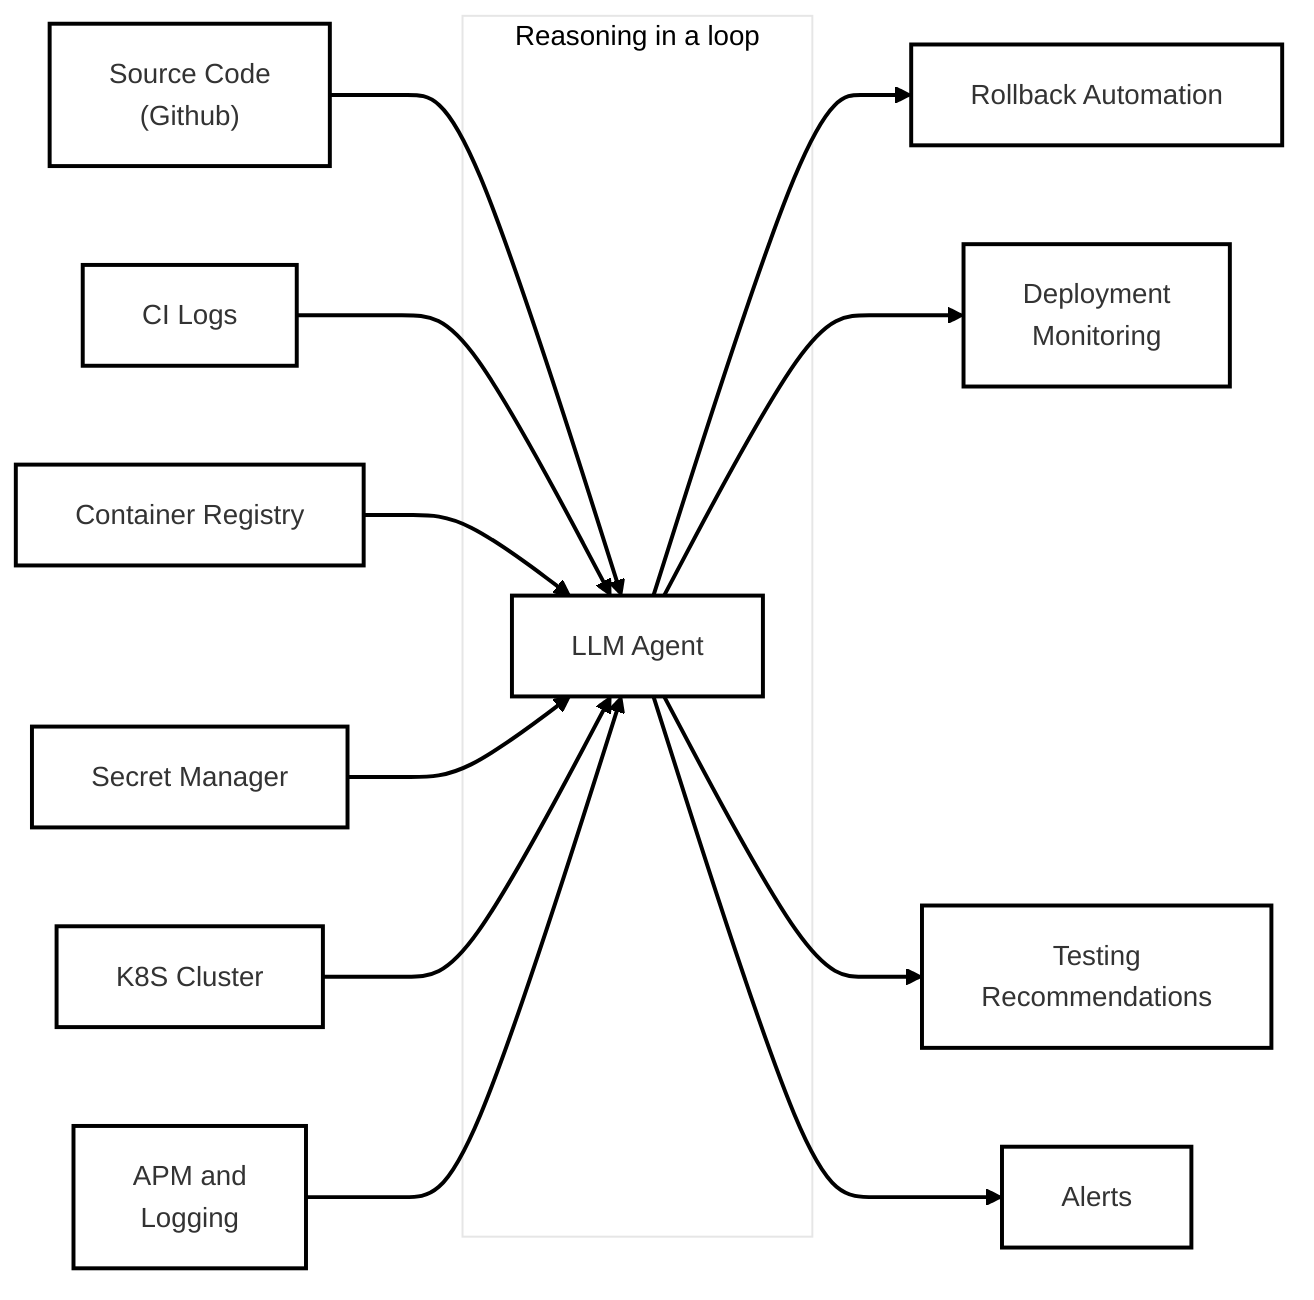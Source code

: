 ---
config:
  theme: neo
---
flowchart LR    
    D1["Source Code<br>(Github)"]

    D1 --> E1[LLM Agent]
    D2[CI Logs] --> E1
    D3[Container Registry] --> E1
    D4[Secret Manager] --> E1
    D5[K8S Cluster] --> E1
    D6[APM and<br> Logging] --> E1
    subgraph Reasoning in a loop
    E1
    end

    E1 --> F1[Rollback Automation]
    E1 --> F2[Deployment<br>Monitoring]
    E1 --> F3[Testing<br>Recommendations]
    E1 --> F4[Alerts]